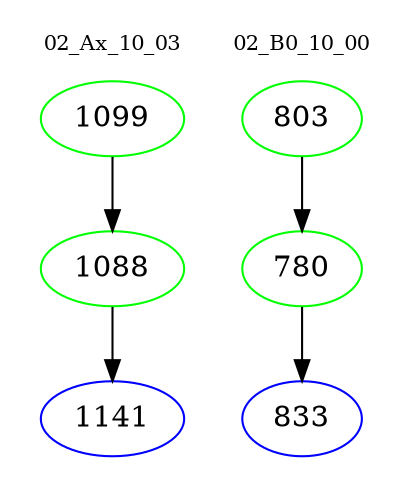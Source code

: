 digraph{
subgraph cluster_0 {
color = white
label = "02_Ax_10_03";
fontsize=10;
T0_1099 [label="1099", color="green"]
T0_1099 -> T0_1088 [color="black"]
T0_1088 [label="1088", color="green"]
T0_1088 -> T0_1141 [color="black"]
T0_1141 [label="1141", color="blue"]
}
subgraph cluster_1 {
color = white
label = "02_B0_10_00";
fontsize=10;
T1_803 [label="803", color="green"]
T1_803 -> T1_780 [color="black"]
T1_780 [label="780", color="green"]
T1_780 -> T1_833 [color="black"]
T1_833 [label="833", color="blue"]
}
}
